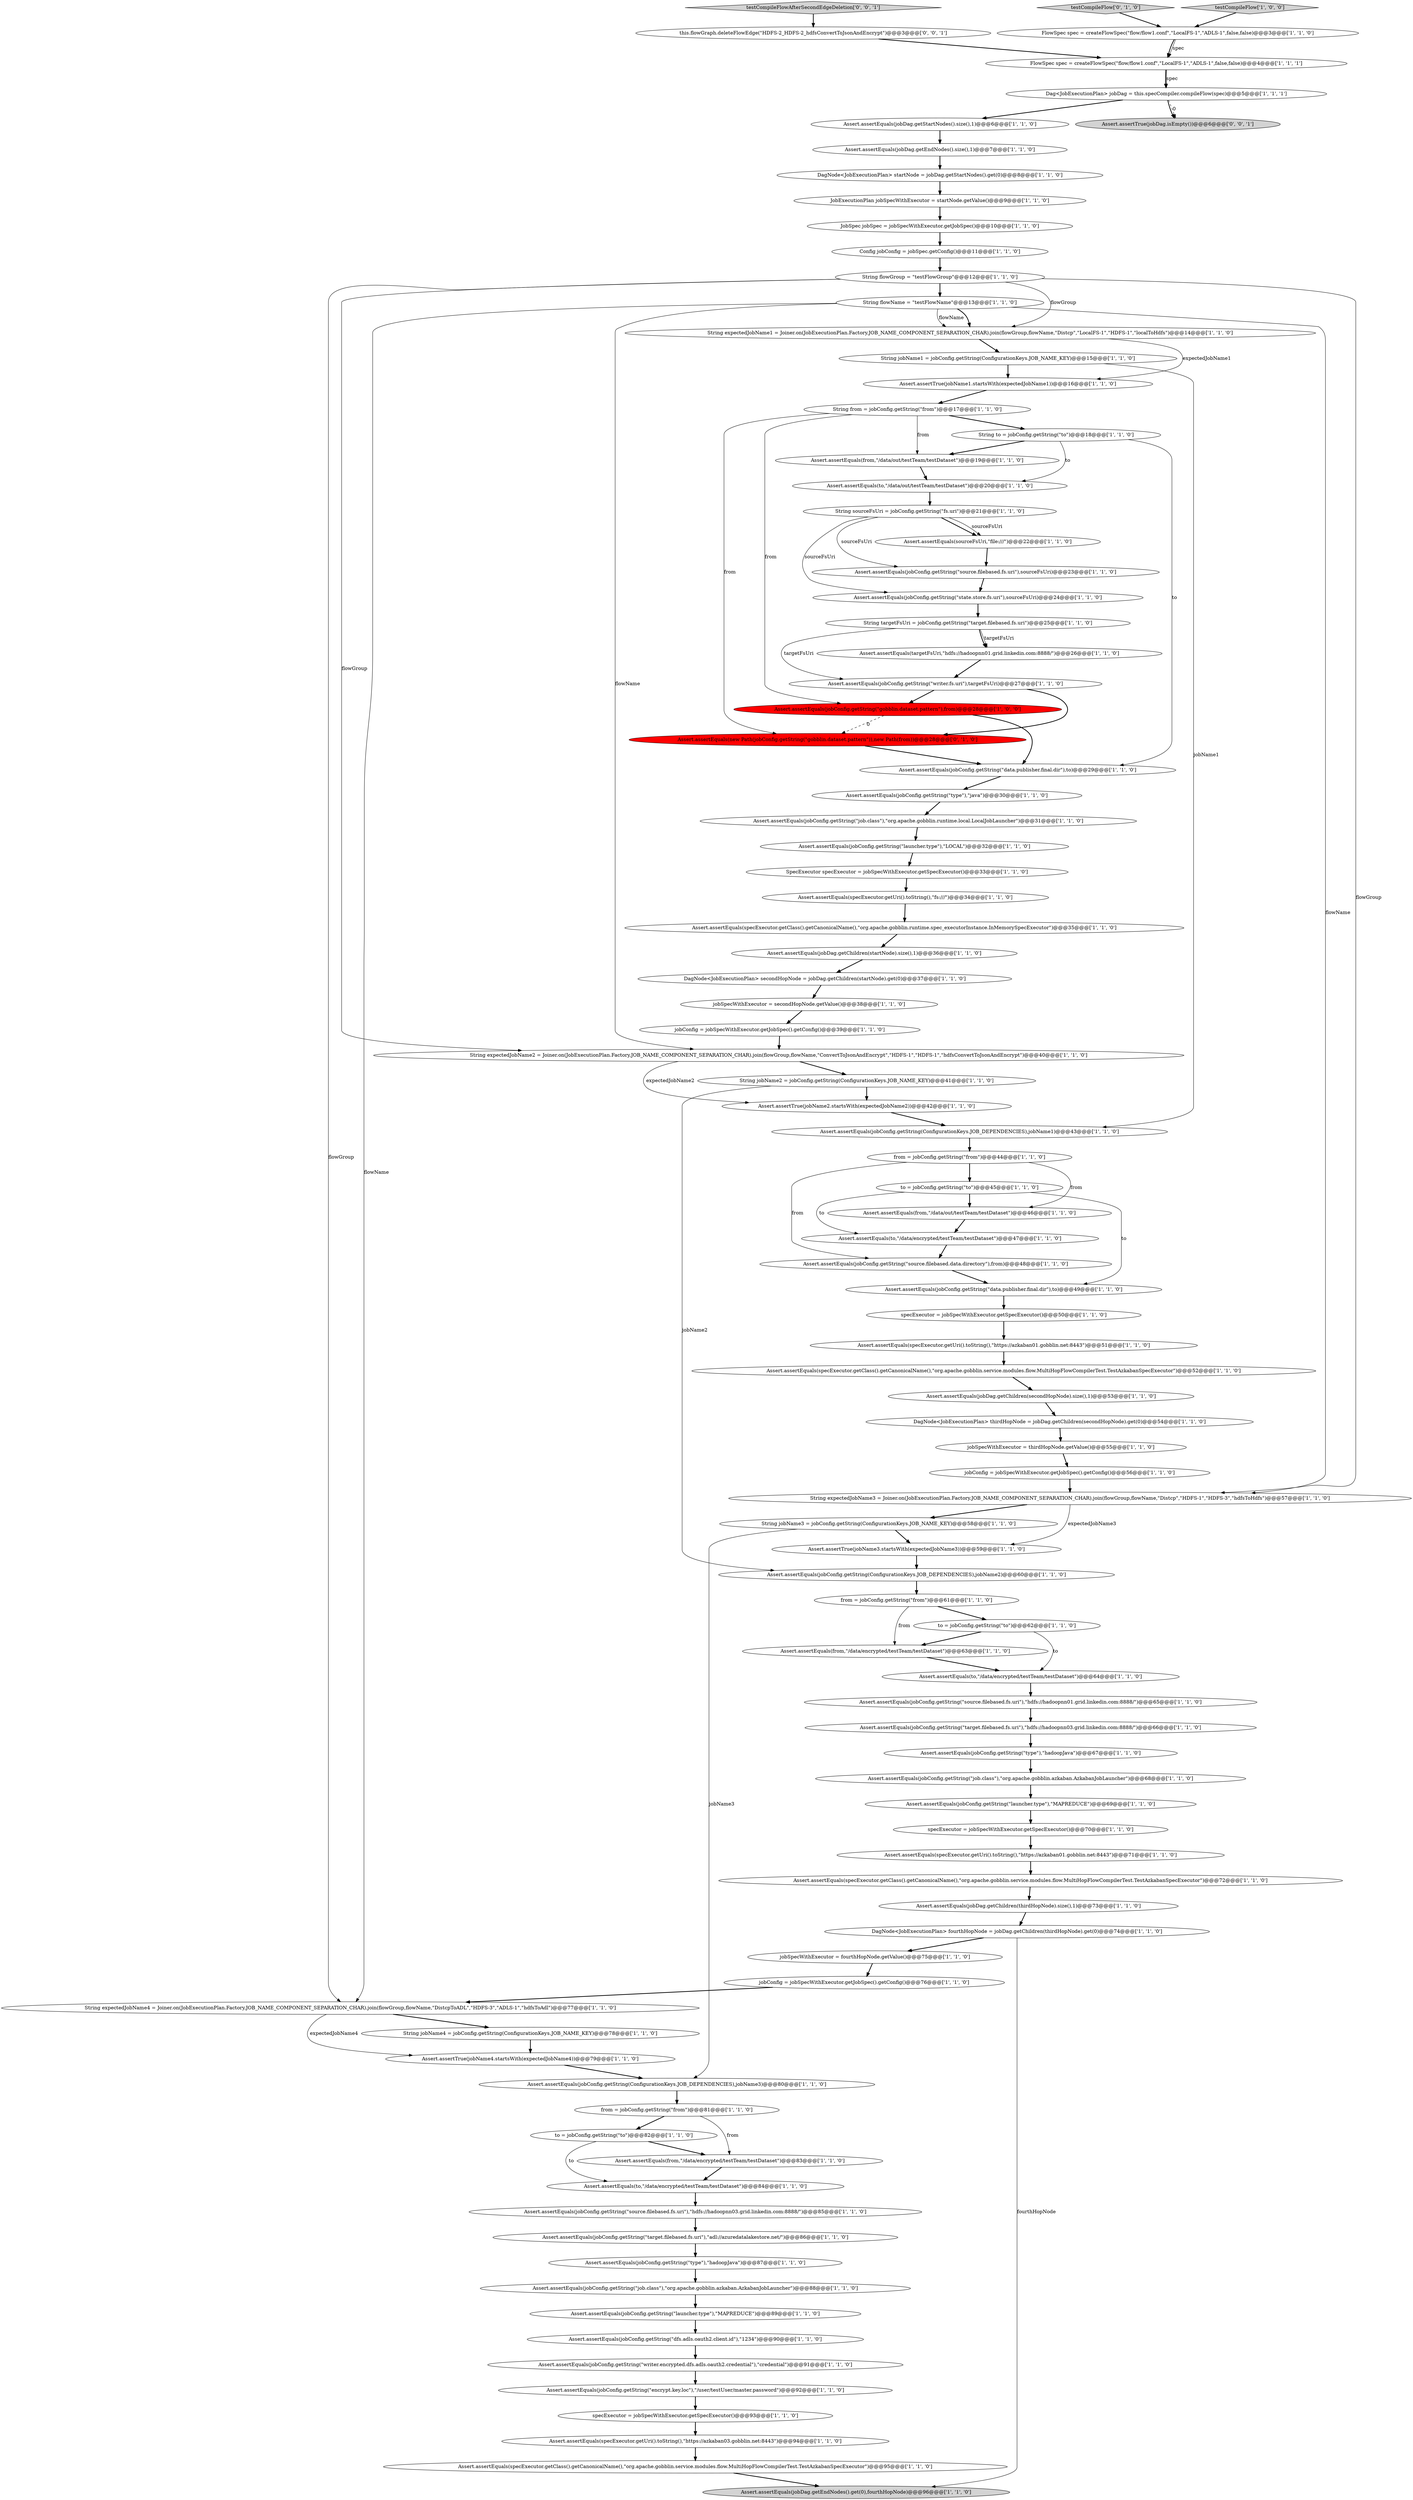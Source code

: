 digraph {
17 [style = filled, label = "Assert.assertEquals(jobConfig.getString(\"source.filebased.fs.uri\"),\"hdfs://hadoopnn01.grid.linkedin.com:8888/\")@@@65@@@['1', '1', '0']", fillcolor = white, shape = ellipse image = "AAA0AAABBB1BBB"];
30 [style = filled, label = "Assert.assertEquals(jobDag.getChildren(thirdHopNode).size(),1)@@@73@@@['1', '1', '0']", fillcolor = white, shape = ellipse image = "AAA0AAABBB1BBB"];
25 [style = filled, label = "Assert.assertEquals(sourceFsUri,\"file:///\")@@@22@@@['1', '1', '0']", fillcolor = white, shape = ellipse image = "AAA0AAABBB1BBB"];
11 [style = filled, label = "from = jobConfig.getString(\"from\")@@@61@@@['1', '1', '0']", fillcolor = white, shape = ellipse image = "AAA0AAABBB1BBB"];
43 [style = filled, label = "Assert.assertEquals(jobConfig.getString(ConfigurationKeys.JOB_DEPENDENCIES),jobName2)@@@60@@@['1', '1', '0']", fillcolor = white, shape = ellipse image = "AAA0AAABBB1BBB"];
50 [style = filled, label = "Assert.assertEquals(specExecutor.getClass().getCanonicalName(),\"org.apache.gobblin.service.modules.flow.MultiHopFlowCompilerTest.TestAzkabanSpecExecutor\")@@@52@@@['1', '1', '0']", fillcolor = white, shape = ellipse image = "AAA0AAABBB1BBB"];
99 [style = filled, label = "Assert.assertTrue(jobDag.isEmpty())@@@6@@@['0', '0', '1']", fillcolor = lightgray, shape = ellipse image = "AAA0AAABBB3BBB"];
94 [style = filled, label = "testCompileFlow['1', '0', '0']", fillcolor = lightgray, shape = diamond image = "AAA0AAABBB1BBB"];
83 [style = filled, label = "String to = jobConfig.getString(\"to\")@@@18@@@['1', '1', '0']", fillcolor = white, shape = ellipse image = "AAA0AAABBB1BBB"];
51 [style = filled, label = "Assert.assertEquals(specExecutor.getUri().toString(),\"https://azkaban03.gobblin.net:8443\")@@@94@@@['1', '1', '0']", fillcolor = white, shape = ellipse image = "AAA0AAABBB1BBB"];
20 [style = filled, label = "Dag<JobExecutionPlan> jobDag = this.specCompiler.compileFlow(spec)@@@5@@@['1', '1', '1']", fillcolor = white, shape = ellipse image = "AAA0AAABBB1BBB"];
8 [style = filled, label = "Assert.assertEquals(jobConfig.getString(\"source.filebased.fs.uri\"),sourceFsUri)@@@23@@@['1', '1', '0']", fillcolor = white, shape = ellipse image = "AAA0AAABBB1BBB"];
0 [style = filled, label = "Assert.assertTrue(jobName1.startsWith(expectedJobName1))@@@16@@@['1', '1', '0']", fillcolor = white, shape = ellipse image = "AAA0AAABBB1BBB"];
41 [style = filled, label = "to = jobConfig.getString(\"to\")@@@82@@@['1', '1', '0']", fillcolor = white, shape = ellipse image = "AAA0AAABBB1BBB"];
9 [style = filled, label = "Assert.assertEquals(specExecutor.getUri().toString(),\"fs:///\")@@@34@@@['1', '1', '0']", fillcolor = white, shape = ellipse image = "AAA0AAABBB1BBB"];
32 [style = filled, label = "Assert.assertEquals(from,\"/data/encrypted/testTeam/testDataset\")@@@63@@@['1', '1', '0']", fillcolor = white, shape = ellipse image = "AAA0AAABBB1BBB"];
72 [style = filled, label = "SpecExecutor specExecutor = jobSpecWithExecutor.getSpecExecutor()@@@33@@@['1', '1', '0']", fillcolor = white, shape = ellipse image = "AAA0AAABBB1BBB"];
98 [style = filled, label = "testCompileFlowAfterSecondEdgeDeletion['0', '0', '1']", fillcolor = lightgray, shape = diamond image = "AAA0AAABBB3BBB"];
35 [style = filled, label = "Assert.assertEquals(jobConfig.getString(\"dfs.adls.oauth2.client.id\"),\"1234\")@@@90@@@['1', '1', '0']", fillcolor = white, shape = ellipse image = "AAA0AAABBB1BBB"];
90 [style = filled, label = "Assert.assertTrue(jobName2.startsWith(expectedJobName2))@@@42@@@['1', '1', '0']", fillcolor = white, shape = ellipse image = "AAA0AAABBB1BBB"];
95 [style = filled, label = "testCompileFlow['0', '1', '0']", fillcolor = lightgray, shape = diamond image = "AAA0AAABBB2BBB"];
65 [style = filled, label = "Assert.assertEquals(jobConfig.getString(\"source.filebased.fs.uri\"),\"hdfs://hadoopnn03.grid.linkedin.com:8888/\")@@@85@@@['1', '1', '0']", fillcolor = white, shape = ellipse image = "AAA0AAABBB1BBB"];
44 [style = filled, label = "jobSpecWithExecutor = secondHopNode.getValue()@@@38@@@['1', '1', '0']", fillcolor = white, shape = ellipse image = "AAA0AAABBB1BBB"];
3 [style = filled, label = "Assert.assertEquals(jobConfig.getString(\"job.class\"),\"org.apache.gobblin.runtime.local.LocalJobLauncher\")@@@31@@@['1', '1', '0']", fillcolor = white, shape = ellipse image = "AAA0AAABBB1BBB"];
60 [style = filled, label = "DagNode<JobExecutionPlan> secondHopNode = jobDag.getChildren(startNode).get(0)@@@37@@@['1', '1', '0']", fillcolor = white, shape = ellipse image = "AAA0AAABBB1BBB"];
14 [style = filled, label = "Assert.assertEquals(from,\"/data/out/testTeam/testDataset\")@@@46@@@['1', '1', '0']", fillcolor = white, shape = ellipse image = "AAA0AAABBB1BBB"];
66 [style = filled, label = "Assert.assertEquals(specExecutor.getClass().getCanonicalName(),\"org.apache.gobblin.service.modules.flow.MultiHopFlowCompilerTest.TestAzkabanSpecExecutor\")@@@95@@@['1', '1', '0']", fillcolor = white, shape = ellipse image = "AAA0AAABBB1BBB"];
6 [style = filled, label = "jobConfig = jobSpecWithExecutor.getJobSpec().getConfig()@@@76@@@['1', '1', '0']", fillcolor = white, shape = ellipse image = "AAA0AAABBB1BBB"];
75 [style = filled, label = "Assert.assertEquals(targetFsUri,\"hdfs://hadoopnn01.grid.linkedin.com:8888/\")@@@26@@@['1', '1', '0']", fillcolor = white, shape = ellipse image = "AAA0AAABBB1BBB"];
93 [style = filled, label = "Assert.assertEquals(jobConfig.getString(\"job.class\"),\"org.apache.gobblin.azkaban.AzkabanJobLauncher\")@@@68@@@['1', '1', '0']", fillcolor = white, shape = ellipse image = "AAA0AAABBB1BBB"];
63 [style = filled, label = "Assert.assertEquals(jobConfig.getString(\"writer.encrypted.dfs.adls.oauth2.credential\"),\"credential\")@@@91@@@['1', '1', '0']", fillcolor = white, shape = ellipse image = "AAA0AAABBB1BBB"];
10 [style = filled, label = "String jobName3 = jobConfig.getString(ConfigurationKeys.JOB_NAME_KEY)@@@58@@@['1', '1', '0']", fillcolor = white, shape = ellipse image = "AAA0AAABBB1BBB"];
81 [style = filled, label = "DagNode<JobExecutionPlan> startNode = jobDag.getStartNodes().get(0)@@@8@@@['1', '1', '0']", fillcolor = white, shape = ellipse image = "AAA0AAABBB1BBB"];
62 [style = filled, label = "Assert.assertEquals(jobConfig.getString(\"launcher.type\"),\"MAPREDUCE\")@@@89@@@['1', '1', '0']", fillcolor = white, shape = ellipse image = "AAA0AAABBB1BBB"];
39 [style = filled, label = "Assert.assertEquals(jobDag.getChildren(startNode).size(),1)@@@36@@@['1', '1', '0']", fillcolor = white, shape = ellipse image = "AAA0AAABBB1BBB"];
82 [style = filled, label = "JobSpec jobSpec = jobSpecWithExecutor.getJobSpec()@@@10@@@['1', '1', '0']", fillcolor = white, shape = ellipse image = "AAA0AAABBB1BBB"];
37 [style = filled, label = "specExecutor = jobSpecWithExecutor.getSpecExecutor()@@@93@@@['1', '1', '0']", fillcolor = white, shape = ellipse image = "AAA0AAABBB1BBB"];
97 [style = filled, label = "this.flowGraph.deleteFlowEdge(\"HDFS-2_HDFS-2_hdfsConvertToJsonAndEncrypt\")@@@3@@@['0', '0', '1']", fillcolor = white, shape = ellipse image = "AAA0AAABBB3BBB"];
77 [style = filled, label = "Assert.assertEquals(specExecutor.getUri().toString(),\"https://azkaban01.gobblin.net:8443\")@@@51@@@['1', '1', '0']", fillcolor = white, shape = ellipse image = "AAA0AAABBB1BBB"];
71 [style = filled, label = "Assert.assertEquals(jobConfig.getString(\"data.publisher.final.dir\"),to)@@@29@@@['1', '1', '0']", fillcolor = white, shape = ellipse image = "AAA0AAABBB1BBB"];
91 [style = filled, label = "DagNode<JobExecutionPlan> thirdHopNode = jobDag.getChildren(secondHopNode).get(0)@@@54@@@['1', '1', '0']", fillcolor = white, shape = ellipse image = "AAA0AAABBB1BBB"];
88 [style = filled, label = "String expectedJobName2 = Joiner.on(JobExecutionPlan.Factory.JOB_NAME_COMPONENT_SEPARATION_CHAR).join(flowGroup,flowName,\"ConvertToJsonAndEncrypt\",\"HDFS-1\",\"HDFS-1\",\"hdfsConvertToJsonAndEncrypt\")@@@40@@@['1', '1', '0']", fillcolor = white, shape = ellipse image = "AAA0AAABBB1BBB"];
16 [style = filled, label = "to = jobConfig.getString(\"to\")@@@62@@@['1', '1', '0']", fillcolor = white, shape = ellipse image = "AAA0AAABBB1BBB"];
84 [style = filled, label = "String jobName1 = jobConfig.getString(ConfigurationKeys.JOB_NAME_KEY)@@@15@@@['1', '1', '0']", fillcolor = white, shape = ellipse image = "AAA0AAABBB1BBB"];
42 [style = filled, label = "to = jobConfig.getString(\"to\")@@@45@@@['1', '1', '0']", fillcolor = white, shape = ellipse image = "AAA0AAABBB1BBB"];
4 [style = filled, label = "Assert.assertEquals(jobConfig.getString(\"data.publisher.final.dir\"),to)@@@49@@@['1', '1', '0']", fillcolor = white, shape = ellipse image = "AAA0AAABBB1BBB"];
61 [style = filled, label = "Assert.assertEquals(jobConfig.getString(\"job.class\"),\"org.apache.gobblin.azkaban.AzkabanJobLauncher\")@@@88@@@['1', '1', '0']", fillcolor = white, shape = ellipse image = "AAA0AAABBB1BBB"];
13 [style = filled, label = "Assert.assertTrue(jobName4.startsWith(expectedJobName4))@@@79@@@['1', '1', '0']", fillcolor = white, shape = ellipse image = "AAA0AAABBB1BBB"];
47 [style = filled, label = "String expectedJobName1 = Joiner.on(JobExecutionPlan.Factory.JOB_NAME_COMPONENT_SEPARATION_CHAR).join(flowGroup,flowName,\"Distcp\",\"LocalFS-1\",\"HDFS-1\",\"localToHdfs\")@@@14@@@['1', '1', '0']", fillcolor = white, shape = ellipse image = "AAA0AAABBB1BBB"];
40 [style = filled, label = "Assert.assertEquals(jobConfig.getString(ConfigurationKeys.JOB_DEPENDENCIES),jobName1)@@@43@@@['1', '1', '0']", fillcolor = white, shape = ellipse image = "AAA0AAABBB1BBB"];
1 [style = filled, label = "String flowGroup = \"testFlowGroup\"@@@12@@@['1', '1', '0']", fillcolor = white, shape = ellipse image = "AAA0AAABBB1BBB"];
27 [style = filled, label = "Config jobConfig = jobSpec.getConfig()@@@11@@@['1', '1', '0']", fillcolor = white, shape = ellipse image = "AAA0AAABBB1BBB"];
46 [style = filled, label = "Assert.assertEquals(to,\"/data/encrypted/testTeam/testDataset\")@@@47@@@['1', '1', '0']", fillcolor = white, shape = ellipse image = "AAA0AAABBB1BBB"];
7 [style = filled, label = "Assert.assertTrue(jobName3.startsWith(expectedJobName3))@@@59@@@['1', '1', '0']", fillcolor = white, shape = ellipse image = "AAA0AAABBB1BBB"];
57 [style = filled, label = "from = jobConfig.getString(\"from\")@@@44@@@['1', '1', '0']", fillcolor = white, shape = ellipse image = "AAA0AAABBB1BBB"];
58 [style = filled, label = "Assert.assertEquals(jobDag.getStartNodes().size(),1)@@@6@@@['1', '1', '0']", fillcolor = white, shape = ellipse image = "AAA0AAABBB1BBB"];
56 [style = filled, label = "Assert.assertEquals(jobConfig.getString(\"source.filebased.data.directory\"),from)@@@48@@@['1', '1', '0']", fillcolor = white, shape = ellipse image = "AAA0AAABBB1BBB"];
55 [style = filled, label = "String flowName = \"testFlowName\"@@@13@@@['1', '1', '0']", fillcolor = white, shape = ellipse image = "AAA0AAABBB1BBB"];
78 [style = filled, label = "from = jobConfig.getString(\"from\")@@@81@@@['1', '1', '0']", fillcolor = white, shape = ellipse image = "AAA0AAABBB1BBB"];
12 [style = filled, label = "Assert.assertEquals(jobConfig.getString(\"type\"),\"hadoopJava\")@@@67@@@['1', '1', '0']", fillcolor = white, shape = ellipse image = "AAA0AAABBB1BBB"];
68 [style = filled, label = "jobConfig = jobSpecWithExecutor.getJobSpec().getConfig()@@@39@@@['1', '1', '0']", fillcolor = white, shape = ellipse image = "AAA0AAABBB1BBB"];
22 [style = filled, label = "String expectedJobName3 = Joiner.on(JobExecutionPlan.Factory.JOB_NAME_COMPONENT_SEPARATION_CHAR).join(flowGroup,flowName,\"Distcp\",\"HDFS-1\",\"HDFS-3\",\"hdfsToHdfs\")@@@57@@@['1', '1', '0']", fillcolor = white, shape = ellipse image = "AAA0AAABBB1BBB"];
31 [style = filled, label = "jobSpecWithExecutor = fourthHopNode.getValue()@@@75@@@['1', '1', '0']", fillcolor = white, shape = ellipse image = "AAA0AAABBB1BBB"];
69 [style = filled, label = "String from = jobConfig.getString(\"from\")@@@17@@@['1', '1', '0']", fillcolor = white, shape = ellipse image = "AAA0AAABBB1BBB"];
34 [style = filled, label = "Assert.assertEquals(to,\"/data/encrypted/testTeam/testDataset\")@@@64@@@['1', '1', '0']", fillcolor = white, shape = ellipse image = "AAA0AAABBB1BBB"];
67 [style = filled, label = "Assert.assertEquals(jobConfig.getString(\"launcher.type\"),\"LOCAL\")@@@32@@@['1', '1', '0']", fillcolor = white, shape = ellipse image = "AAA0AAABBB1BBB"];
52 [style = filled, label = "JobExecutionPlan jobSpecWithExecutor = startNode.getValue()@@@9@@@['1', '1', '0']", fillcolor = white, shape = ellipse image = "AAA0AAABBB1BBB"];
29 [style = filled, label = "specExecutor = jobSpecWithExecutor.getSpecExecutor()@@@70@@@['1', '1', '0']", fillcolor = white, shape = ellipse image = "AAA0AAABBB1BBB"];
49 [style = filled, label = "FlowSpec spec = createFlowSpec(\"flow/flow1.conf\",\"LocalFS-1\",\"ADLS-1\",false,false)@@@3@@@['1', '1', '0']", fillcolor = white, shape = ellipse image = "AAA0AAABBB1BBB"];
73 [style = filled, label = "jobConfig = jobSpecWithExecutor.getJobSpec().getConfig()@@@56@@@['1', '1', '0']", fillcolor = white, shape = ellipse image = "AAA0AAABBB1BBB"];
85 [style = filled, label = "Assert.assertEquals(jobConfig.getString(\"type\"),\"java\")@@@30@@@['1', '1', '0']", fillcolor = white, shape = ellipse image = "AAA0AAABBB1BBB"];
70 [style = filled, label = "Assert.assertEquals(jobConfig.getString(\"writer.fs.uri\"),targetFsUri)@@@27@@@['1', '1', '0']", fillcolor = white, shape = ellipse image = "AAA0AAABBB1BBB"];
33 [style = filled, label = "specExecutor = jobSpecWithExecutor.getSpecExecutor()@@@50@@@['1', '1', '0']", fillcolor = white, shape = ellipse image = "AAA0AAABBB1BBB"];
2 [style = filled, label = "String sourceFsUri = jobConfig.getString(\"fs.uri\")@@@21@@@['1', '1', '0']", fillcolor = white, shape = ellipse image = "AAA0AAABBB1BBB"];
24 [style = filled, label = "Assert.assertEquals(jobDag.getEndNodes().size(),1)@@@7@@@['1', '1', '0']", fillcolor = white, shape = ellipse image = "AAA0AAABBB1BBB"];
18 [style = filled, label = "String jobName4 = jobConfig.getString(ConfigurationKeys.JOB_NAME_KEY)@@@78@@@['1', '1', '0']", fillcolor = white, shape = ellipse image = "AAA0AAABBB1BBB"];
92 [style = filled, label = "Assert.assertEquals(jobConfig.getString(\"target.filebased.fs.uri\"),\"hdfs://hadoopnn03.grid.linkedin.com:8888/\")@@@66@@@['1', '1', '0']", fillcolor = white, shape = ellipse image = "AAA0AAABBB1BBB"];
38 [style = filled, label = "FlowSpec spec = createFlowSpec(\"flow/flow1.conf\",\"LocalFS-1\",\"ADLS-1\",false,false)@@@4@@@['1', '1', '1']", fillcolor = white, shape = ellipse image = "AAA0AAABBB1BBB"];
80 [style = filled, label = "Assert.assertEquals(jobDag.getEndNodes().get(0),fourthHopNode)@@@96@@@['1', '1', '0']", fillcolor = lightgray, shape = ellipse image = "AAA0AAABBB1BBB"];
23 [style = filled, label = "Assert.assertEquals(from,\"/data/out/testTeam/testDataset\")@@@19@@@['1', '1', '0']", fillcolor = white, shape = ellipse image = "AAA0AAABBB1BBB"];
79 [style = filled, label = "Assert.assertEquals(jobConfig.getString(ConfigurationKeys.JOB_DEPENDENCIES),jobName3)@@@80@@@['1', '1', '0']", fillcolor = white, shape = ellipse image = "AAA0AAABBB1BBB"];
96 [style = filled, label = "Assert.assertEquals(new Path(jobConfig.getString(\"gobblin.dataset.pattern\")),new Path(from))@@@28@@@['0', '1', '0']", fillcolor = red, shape = ellipse image = "AAA1AAABBB2BBB"];
48 [style = filled, label = "String targetFsUri = jobConfig.getString(\"target.filebased.fs.uri\")@@@25@@@['1', '1', '0']", fillcolor = white, shape = ellipse image = "AAA0AAABBB1BBB"];
87 [style = filled, label = "Assert.assertEquals(jobConfig.getString(\"launcher.type\"),\"MAPREDUCE\")@@@69@@@['1', '1', '0']", fillcolor = white, shape = ellipse image = "AAA0AAABBB1BBB"];
5 [style = filled, label = "Assert.assertEquals(specExecutor.getClass().getCanonicalName(),\"org.apache.gobblin.service.modules.flow.MultiHopFlowCompilerTest.TestAzkabanSpecExecutor\")@@@72@@@['1', '1', '0']", fillcolor = white, shape = ellipse image = "AAA0AAABBB1BBB"];
59 [style = filled, label = "Assert.assertEquals(jobConfig.getString(\"state.store.fs.uri\"),sourceFsUri)@@@24@@@['1', '1', '0']", fillcolor = white, shape = ellipse image = "AAA0AAABBB1BBB"];
15 [style = filled, label = "String expectedJobName4 = Joiner.on(JobExecutionPlan.Factory.JOB_NAME_COMPONENT_SEPARATION_CHAR).join(flowGroup,flowName,\"DistcpToADL\",\"HDFS-3\",\"ADLS-1\",\"hdfsToAdl\")@@@77@@@['1', '1', '0']", fillcolor = white, shape = ellipse image = "AAA0AAABBB1BBB"];
53 [style = filled, label = "Assert.assertEquals(specExecutor.getClass().getCanonicalName(),\"org.apache.gobblin.runtime.spec_executorInstance.InMemorySpecExecutor\")@@@35@@@['1', '1', '0']", fillcolor = white, shape = ellipse image = "AAA0AAABBB1BBB"];
74 [style = filled, label = "Assert.assertEquals(jobConfig.getString(\"type\"),\"hadoopJava\")@@@87@@@['1', '1', '0']", fillcolor = white, shape = ellipse image = "AAA0AAABBB1BBB"];
28 [style = filled, label = "Assert.assertEquals(from,\"/data/encrypted/testTeam/testDataset\")@@@83@@@['1', '1', '0']", fillcolor = white, shape = ellipse image = "AAA0AAABBB1BBB"];
86 [style = filled, label = "DagNode<JobExecutionPlan> fourthHopNode = jobDag.getChildren(thirdHopNode).get(0)@@@74@@@['1', '1', '0']", fillcolor = white, shape = ellipse image = "AAA0AAABBB1BBB"];
54 [style = filled, label = "Assert.assertEquals(jobConfig.getString(\"encrypt.key.loc\"),\"/user/testUser/master.password\")@@@92@@@['1', '1', '0']", fillcolor = white, shape = ellipse image = "AAA0AAABBB1BBB"];
64 [style = filled, label = "Assert.assertEquals(jobDag.getChildren(secondHopNode).size(),1)@@@53@@@['1', '1', '0']", fillcolor = white, shape = ellipse image = "AAA0AAABBB1BBB"];
19 [style = filled, label = "Assert.assertEquals(jobConfig.getString(\"target.filebased.fs.uri\"),\"adl://azuredatalakestore.net/\")@@@86@@@['1', '1', '0']", fillcolor = white, shape = ellipse image = "AAA0AAABBB1BBB"];
76 [style = filled, label = "jobSpecWithExecutor = thirdHopNode.getValue()@@@55@@@['1', '1', '0']", fillcolor = white, shape = ellipse image = "AAA0AAABBB1BBB"];
89 [style = filled, label = "String jobName2 = jobConfig.getString(ConfigurationKeys.JOB_NAME_KEY)@@@41@@@['1', '1', '0']", fillcolor = white, shape = ellipse image = "AAA0AAABBB1BBB"];
26 [style = filled, label = "Assert.assertEquals(jobConfig.getString(\"gobblin.dataset.pattern\"),from)@@@28@@@['1', '0', '0']", fillcolor = red, shape = ellipse image = "AAA1AAABBB1BBB"];
36 [style = filled, label = "Assert.assertEquals(specExecutor.getUri().toString(),\"https://azkaban01.gobblin.net:8443\")@@@71@@@['1', '1', '0']", fillcolor = white, shape = ellipse image = "AAA0AAABBB1BBB"];
21 [style = filled, label = "Assert.assertEquals(to,\"/data/out/testTeam/testDataset\")@@@20@@@['1', '1', '0']", fillcolor = white, shape = ellipse image = "AAA0AAABBB1BBB"];
45 [style = filled, label = "Assert.assertEquals(to,\"/data/encrypted/testTeam/testDataset\")@@@84@@@['1', '1', '0']", fillcolor = white, shape = ellipse image = "AAA0AAABBB1BBB"];
9->53 [style = bold, label=""];
45->65 [style = bold, label=""];
20->58 [style = bold, label=""];
1->55 [style = bold, label=""];
81->52 [style = bold, label=""];
55->47 [style = bold, label=""];
32->34 [style = bold, label=""];
53->39 [style = bold, label=""];
69->26 [style = solid, label="from"];
21->2 [style = bold, label=""];
41->28 [style = bold, label=""];
39->60 [style = bold, label=""];
78->41 [style = bold, label=""];
69->96 [style = solid, label="from"];
76->73 [style = bold, label=""];
31->6 [style = bold, label=""];
49->38 [style = solid, label="spec"];
82->27 [style = bold, label=""];
34->17 [style = bold, label=""];
14->46 [style = bold, label=""];
54->37 [style = bold, label=""];
24->81 [style = bold, label=""];
66->80 [style = bold, label=""];
95->49 [style = bold, label=""];
7->43 [style = bold, label=""];
71->85 [style = bold, label=""];
5->30 [style = bold, label=""];
87->29 [style = bold, label=""];
65->19 [style = bold, label=""];
2->25 [style = bold, label=""];
28->45 [style = bold, label=""];
29->36 [style = bold, label=""];
11->16 [style = bold, label=""];
84->40 [style = solid, label="jobName1"];
55->88 [style = solid, label="flowName"];
2->8 [style = solid, label="sourceFsUri"];
63->54 [style = bold, label=""];
1->47 [style = solid, label="flowGroup"];
26->96 [style = dashed, label="0"];
98->97 [style = bold, label=""];
49->38 [style = bold, label=""];
1->22 [style = solid, label="flowGroup"];
48->75 [style = bold, label=""];
16->32 [style = bold, label=""];
68->88 [style = bold, label=""];
52->82 [style = bold, label=""];
96->71 [style = bold, label=""];
10->7 [style = bold, label=""];
1->15 [style = solid, label="flowGroup"];
43->11 [style = bold, label=""];
92->12 [style = bold, label=""];
20->99 [style = dashed, label="0"];
1->88 [style = solid, label="flowGroup"];
10->79 [style = solid, label="jobName3"];
83->23 [style = bold, label=""];
55->15 [style = solid, label="flowName"];
57->14 [style = solid, label="from"];
47->84 [style = bold, label=""];
78->28 [style = solid, label="from"];
85->3 [style = bold, label=""];
3->67 [style = bold, label=""];
44->68 [style = bold, label=""];
48->75 [style = solid, label="targetFsUri"];
16->34 [style = solid, label="to"];
84->0 [style = bold, label=""];
12->93 [style = bold, label=""];
74->61 [style = bold, label=""];
88->90 [style = solid, label="expectedJobName2"];
59->48 [style = bold, label=""];
2->59 [style = solid, label="sourceFsUri"];
72->9 [style = bold, label=""];
19->74 [style = bold, label=""];
60->44 [style = bold, label=""];
94->49 [style = bold, label=""];
38->20 [style = bold, label=""];
38->20 [style = solid, label="spec"];
64->91 [style = bold, label=""];
46->56 [style = bold, label=""];
48->70 [style = solid, label="targetFsUri"];
58->24 [style = bold, label=""];
57->56 [style = solid, label="from"];
8->59 [style = bold, label=""];
2->25 [style = solid, label="sourceFsUri"];
62->35 [style = bold, label=""];
4->33 [style = bold, label=""];
83->71 [style = solid, label="to"];
67->72 [style = bold, label=""];
42->4 [style = solid, label="to"];
6->15 [style = bold, label=""];
42->14 [style = bold, label=""];
55->47 [style = solid, label="flowName"];
69->83 [style = bold, label=""];
22->10 [style = bold, label=""];
26->71 [style = bold, label=""];
35->63 [style = bold, label=""];
0->69 [style = bold, label=""];
50->64 [style = bold, label=""];
36->5 [style = bold, label=""];
70->26 [style = bold, label=""];
20->99 [style = bold, label=""];
70->96 [style = bold, label=""];
30->86 [style = bold, label=""];
61->62 [style = bold, label=""];
42->46 [style = solid, label="to"];
75->70 [style = bold, label=""];
97->38 [style = bold, label=""];
27->1 [style = bold, label=""];
57->42 [style = bold, label=""];
11->32 [style = solid, label="from"];
37->51 [style = bold, label=""];
89->43 [style = solid, label="jobName2"];
91->76 [style = bold, label=""];
88->89 [style = bold, label=""];
90->40 [style = bold, label=""];
86->80 [style = solid, label="fourthHopNode"];
86->31 [style = bold, label=""];
22->7 [style = solid, label="expectedJobName3"];
73->22 [style = bold, label=""];
15->18 [style = bold, label=""];
55->22 [style = solid, label="flowName"];
40->57 [style = bold, label=""];
93->87 [style = bold, label=""];
69->23 [style = solid, label="from"];
56->4 [style = bold, label=""];
41->45 [style = solid, label="to"];
23->21 [style = bold, label=""];
79->78 [style = bold, label=""];
83->21 [style = solid, label="to"];
13->79 [style = bold, label=""];
18->13 [style = bold, label=""];
89->90 [style = bold, label=""];
33->77 [style = bold, label=""];
17->92 [style = bold, label=""];
25->8 [style = bold, label=""];
47->0 [style = solid, label="expectedJobName1"];
15->13 [style = solid, label="expectedJobName4"];
77->50 [style = bold, label=""];
51->66 [style = bold, label=""];
}
